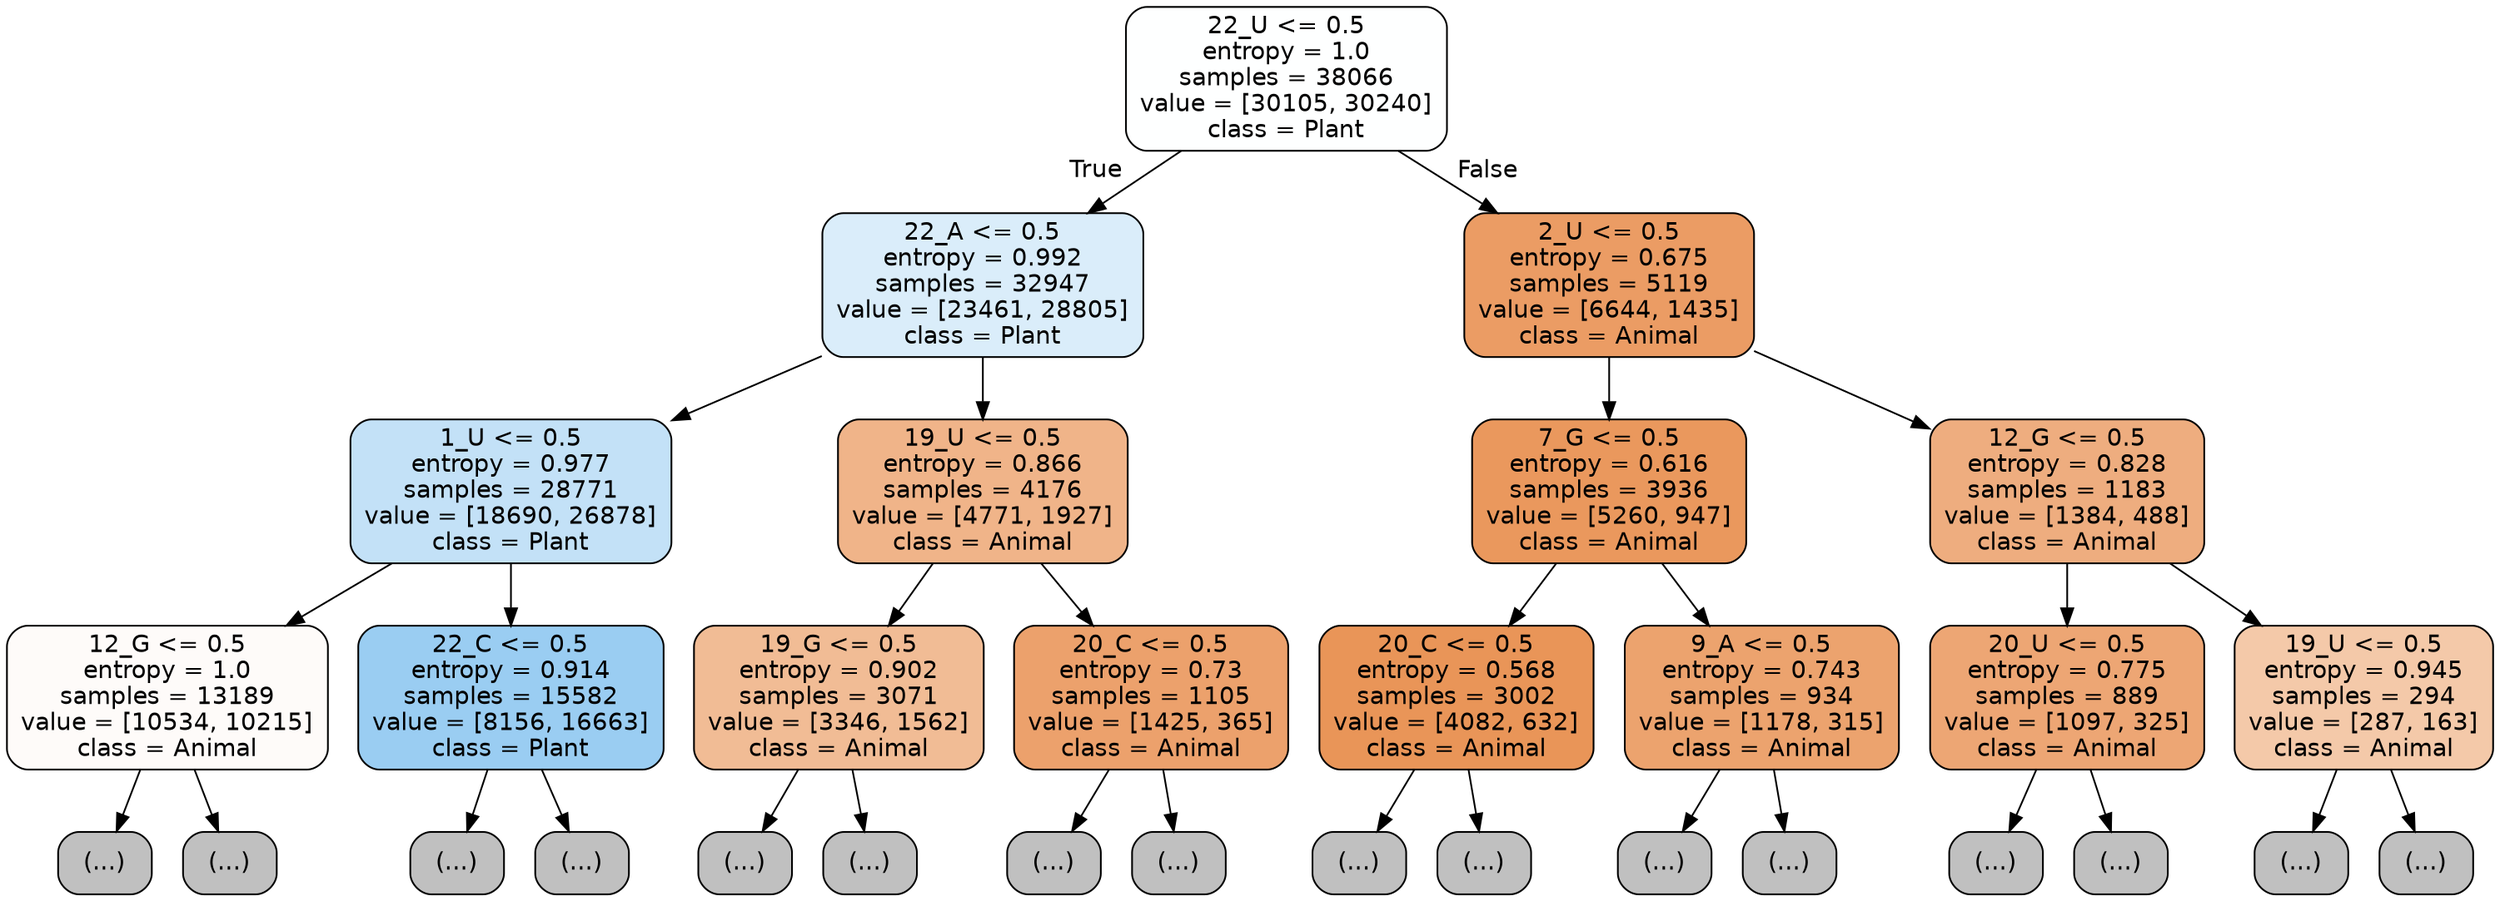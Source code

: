 digraph Tree {
node [shape=box, style="filled, rounded", color="black", fontname="helvetica"] ;
edge [fontname="helvetica"] ;
0 [label="22_U <= 0.5\nentropy = 1.0\nsamples = 38066\nvalue = [30105, 30240]\nclass = Plant", fillcolor="#feffff"] ;
1 [label="22_A <= 0.5\nentropy = 0.992\nsamples = 32947\nvalue = [23461, 28805]\nclass = Plant", fillcolor="#daedfa"] ;
0 -> 1 [labeldistance=2.5, labelangle=45, headlabel="True"] ;
2 [label="1_U <= 0.5\nentropy = 0.977\nsamples = 28771\nvalue = [18690, 26878]\nclass = Plant", fillcolor="#c3e1f7"] ;
1 -> 2 ;
3 [label="12_G <= 0.5\nentropy = 1.0\nsamples = 13189\nvalue = [10534, 10215]\nclass = Animal", fillcolor="#fefbf9"] ;
2 -> 3 ;
4 [label="(...)", fillcolor="#C0C0C0"] ;
3 -> 4 ;
5481 [label="(...)", fillcolor="#C0C0C0"] ;
3 -> 5481 ;
7374 [label="22_C <= 0.5\nentropy = 0.914\nsamples = 15582\nvalue = [8156, 16663]\nclass = Plant", fillcolor="#9acdf2"] ;
2 -> 7374 ;
7375 [label="(...)", fillcolor="#C0C0C0"] ;
7374 -> 7375 ;
11912 [label="(...)", fillcolor="#C0C0C0"] ;
7374 -> 11912 ;
12777 [label="19_U <= 0.5\nentropy = 0.866\nsamples = 4176\nvalue = [4771, 1927]\nclass = Animal", fillcolor="#f0b489"] ;
1 -> 12777 ;
12778 [label="19_G <= 0.5\nentropy = 0.902\nsamples = 3071\nvalue = [3346, 1562]\nclass = Animal", fillcolor="#f1bc95"] ;
12777 -> 12778 ;
12779 [label="(...)", fillcolor="#C0C0C0"] ;
12778 -> 12779 ;
13718 [label="(...)", fillcolor="#C0C0C0"] ;
12778 -> 13718 ;
14197 [label="20_C <= 0.5\nentropy = 0.73\nsamples = 1105\nvalue = [1425, 365]\nclass = Animal", fillcolor="#eca16c"] ;
12777 -> 14197 ;
14198 [label="(...)", fillcolor="#C0C0C0"] ;
14197 -> 14198 ;
14573 [label="(...)", fillcolor="#C0C0C0"] ;
14197 -> 14573 ;
14674 [label="2_U <= 0.5\nentropy = 0.675\nsamples = 5119\nvalue = [6644, 1435]\nclass = Animal", fillcolor="#eb9c64"] ;
0 -> 14674 [labeldistance=2.5, labelangle=-45, headlabel="False"] ;
14675 [label="7_G <= 0.5\nentropy = 0.616\nsamples = 3936\nvalue = [5260, 947]\nclass = Animal", fillcolor="#ea985d"] ;
14674 -> 14675 ;
14676 [label="20_C <= 0.5\nentropy = 0.568\nsamples = 3002\nvalue = [4082, 632]\nclass = Animal", fillcolor="#e99558"] ;
14675 -> 14676 ;
14677 [label="(...)", fillcolor="#C0C0C0"] ;
14676 -> 14677 ;
15412 [label="(...)", fillcolor="#C0C0C0"] ;
14676 -> 15412 ;
15695 [label="9_A <= 0.5\nentropy = 0.743\nsamples = 934\nvalue = [1178, 315]\nclass = Animal", fillcolor="#eca36e"] ;
14675 -> 15695 ;
15696 [label="(...)", fillcolor="#C0C0C0"] ;
15695 -> 15696 ;
15969 [label="(...)", fillcolor="#C0C0C0"] ;
15695 -> 15969 ;
16102 [label="12_G <= 0.5\nentropy = 0.828\nsamples = 1183\nvalue = [1384, 488]\nclass = Animal", fillcolor="#eead7f"] ;
14674 -> 16102 ;
16103 [label="20_U <= 0.5\nentropy = 0.775\nsamples = 889\nvalue = [1097, 325]\nclass = Animal", fillcolor="#eda674"] ;
16102 -> 16103 ;
16104 [label="(...)", fillcolor="#C0C0C0"] ;
16103 -> 16104 ;
16419 [label="(...)", fillcolor="#C0C0C0"] ;
16103 -> 16419 ;
16534 [label="19_U <= 0.5\nentropy = 0.945\nsamples = 294\nvalue = [287, 163]\nclass = Animal", fillcolor="#f4c9a9"] ;
16102 -> 16534 ;
16535 [label="(...)", fillcolor="#C0C0C0"] ;
16534 -> 16535 ;
16662 [label="(...)", fillcolor="#C0C0C0"] ;
16534 -> 16662 ;
}